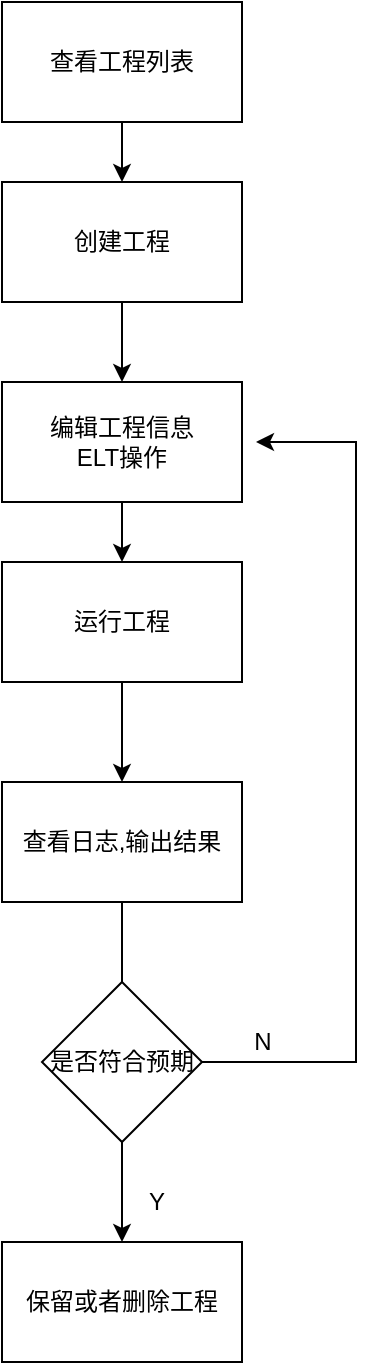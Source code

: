 <mxfile version="12.3.2" type="device" pages="1"><diagram id="E5TbdzRg-ua_AzSXdZPi" name="Page-1"><mxGraphModel dx="852" dy="494" grid="1" gridSize="10" guides="1" tooltips="1" connect="1" arrows="1" fold="1" page="1" pageScale="1" pageWidth="827" pageHeight="1169" math="0" shadow="0"><root><mxCell id="0"/><mxCell id="1" parent="0"/><mxCell id="AigkH1Rtn5L9DuBa7xT7-3" value="" style="edgeStyle=orthogonalEdgeStyle;rounded=0;orthogonalLoop=1;jettySize=auto;html=1;" parent="1" source="AigkH1Rtn5L9DuBa7xT7-1" target="AigkH1Rtn5L9DuBa7xT7-2" edge="1"><mxGeometry relative="1" as="geometry"/></mxCell><mxCell id="AigkH1Rtn5L9DuBa7xT7-1" value="查看工程列表" style="rounded=0;whiteSpace=wrap;html=1;" parent="1" vertex="1"><mxGeometry x="293" y="80" width="120" height="60" as="geometry"/></mxCell><mxCell id="AigkH1Rtn5L9DuBa7xT7-6" value="" style="edgeStyle=orthogonalEdgeStyle;rounded=0;orthogonalLoop=1;jettySize=auto;html=1;" parent="1" source="AigkH1Rtn5L9DuBa7xT7-2" target="AigkH1Rtn5L9DuBa7xT7-5" edge="1"><mxGeometry relative="1" as="geometry"/></mxCell><mxCell id="AigkH1Rtn5L9DuBa7xT7-2" value="创建工程" style="rounded=0;whiteSpace=wrap;html=1;" parent="1" vertex="1"><mxGeometry x="293" y="170" width="120" height="60" as="geometry"/></mxCell><mxCell id="AigkH1Rtn5L9DuBa7xT7-8" value="" style="edgeStyle=orthogonalEdgeStyle;rounded=0;orthogonalLoop=1;jettySize=auto;html=1;" parent="1" source="AigkH1Rtn5L9DuBa7xT7-5" target="AigkH1Rtn5L9DuBa7xT7-7" edge="1"><mxGeometry relative="1" as="geometry"/></mxCell><mxCell id="AigkH1Rtn5L9DuBa7xT7-5" value="编辑工程信息&lt;br&gt;ELT操作" style="rounded=0;whiteSpace=wrap;html=1;" parent="1" vertex="1"><mxGeometry x="293" y="270" width="120" height="60" as="geometry"/></mxCell><mxCell id="AigkH1Rtn5L9DuBa7xT7-10" value="" style="edgeStyle=orthogonalEdgeStyle;rounded=0;orthogonalLoop=1;jettySize=auto;html=1;" parent="1" source="AigkH1Rtn5L9DuBa7xT7-7" target="AigkH1Rtn5L9DuBa7xT7-9" edge="1"><mxGeometry relative="1" as="geometry"/></mxCell><mxCell id="AigkH1Rtn5L9DuBa7xT7-7" value="运行工程" style="rounded=0;whiteSpace=wrap;html=1;" parent="1" vertex="1"><mxGeometry x="293" y="360" width="120" height="60" as="geometry"/></mxCell><mxCell id="AigkH1Rtn5L9DuBa7xT7-12" value="" style="edgeStyle=orthogonalEdgeStyle;rounded=0;orthogonalLoop=1;jettySize=auto;html=1;entryX=0.5;entryY=0;entryDx=0;entryDy=0;" parent="1" source="AigkH1Rtn5L9DuBa7xT7-9" edge="1" target="AigkH1Rtn5L9DuBa7xT7-25"><mxGeometry relative="1" as="geometry"><mxPoint x="353" y="780" as="targetPoint"/></mxGeometry></mxCell><mxCell id="AigkH1Rtn5L9DuBa7xT7-9" value="查看日志,输出结果" style="rounded=0;whiteSpace=wrap;html=1;" parent="1" vertex="1"><mxGeometry x="293" y="470" width="120" height="60" as="geometry"/></mxCell><mxCell id="AigkH1Rtn5L9DuBa7xT7-18" style="edgeStyle=orthogonalEdgeStyle;rounded=0;orthogonalLoop=1;jettySize=auto;html=1;" parent="1" source="AigkH1Rtn5L9DuBa7xT7-13" edge="1"><mxGeometry relative="1" as="geometry"><mxPoint x="420" y="300" as="targetPoint"/><Array as="points"><mxPoint x="470" y="610"/><mxPoint x="470" y="300"/></Array></mxGeometry></mxCell><mxCell id="AigkH1Rtn5L9DuBa7xT7-13" value="是否符合预期" style="rhombus;whiteSpace=wrap;html=1;" parent="1" vertex="1"><mxGeometry x="313" y="570" width="80" height="80" as="geometry"/></mxCell><mxCell id="AigkH1Rtn5L9DuBa7xT7-22" value="N" style="text;html=1;align=center;verticalAlign=middle;resizable=0;points=[];;autosize=1;" parent="1" vertex="1"><mxGeometry x="413" y="590" width="20" height="20" as="geometry"/></mxCell><mxCell id="AigkH1Rtn5L9DuBa7xT7-26" value="Y" style="text;html=1;align=center;verticalAlign=middle;resizable=0;points=[];;autosize=1;" parent="1" vertex="1"><mxGeometry x="360" y="670" width="20" height="20" as="geometry"/></mxCell><mxCell id="AigkH1Rtn5L9DuBa7xT7-25" value="保留或者删除工程" style="rounded=0;whiteSpace=wrap;html=1;" parent="1" vertex="1"><mxGeometry x="293" y="700" width="120" height="60" as="geometry"/></mxCell></root></mxGraphModel></diagram></mxfile>